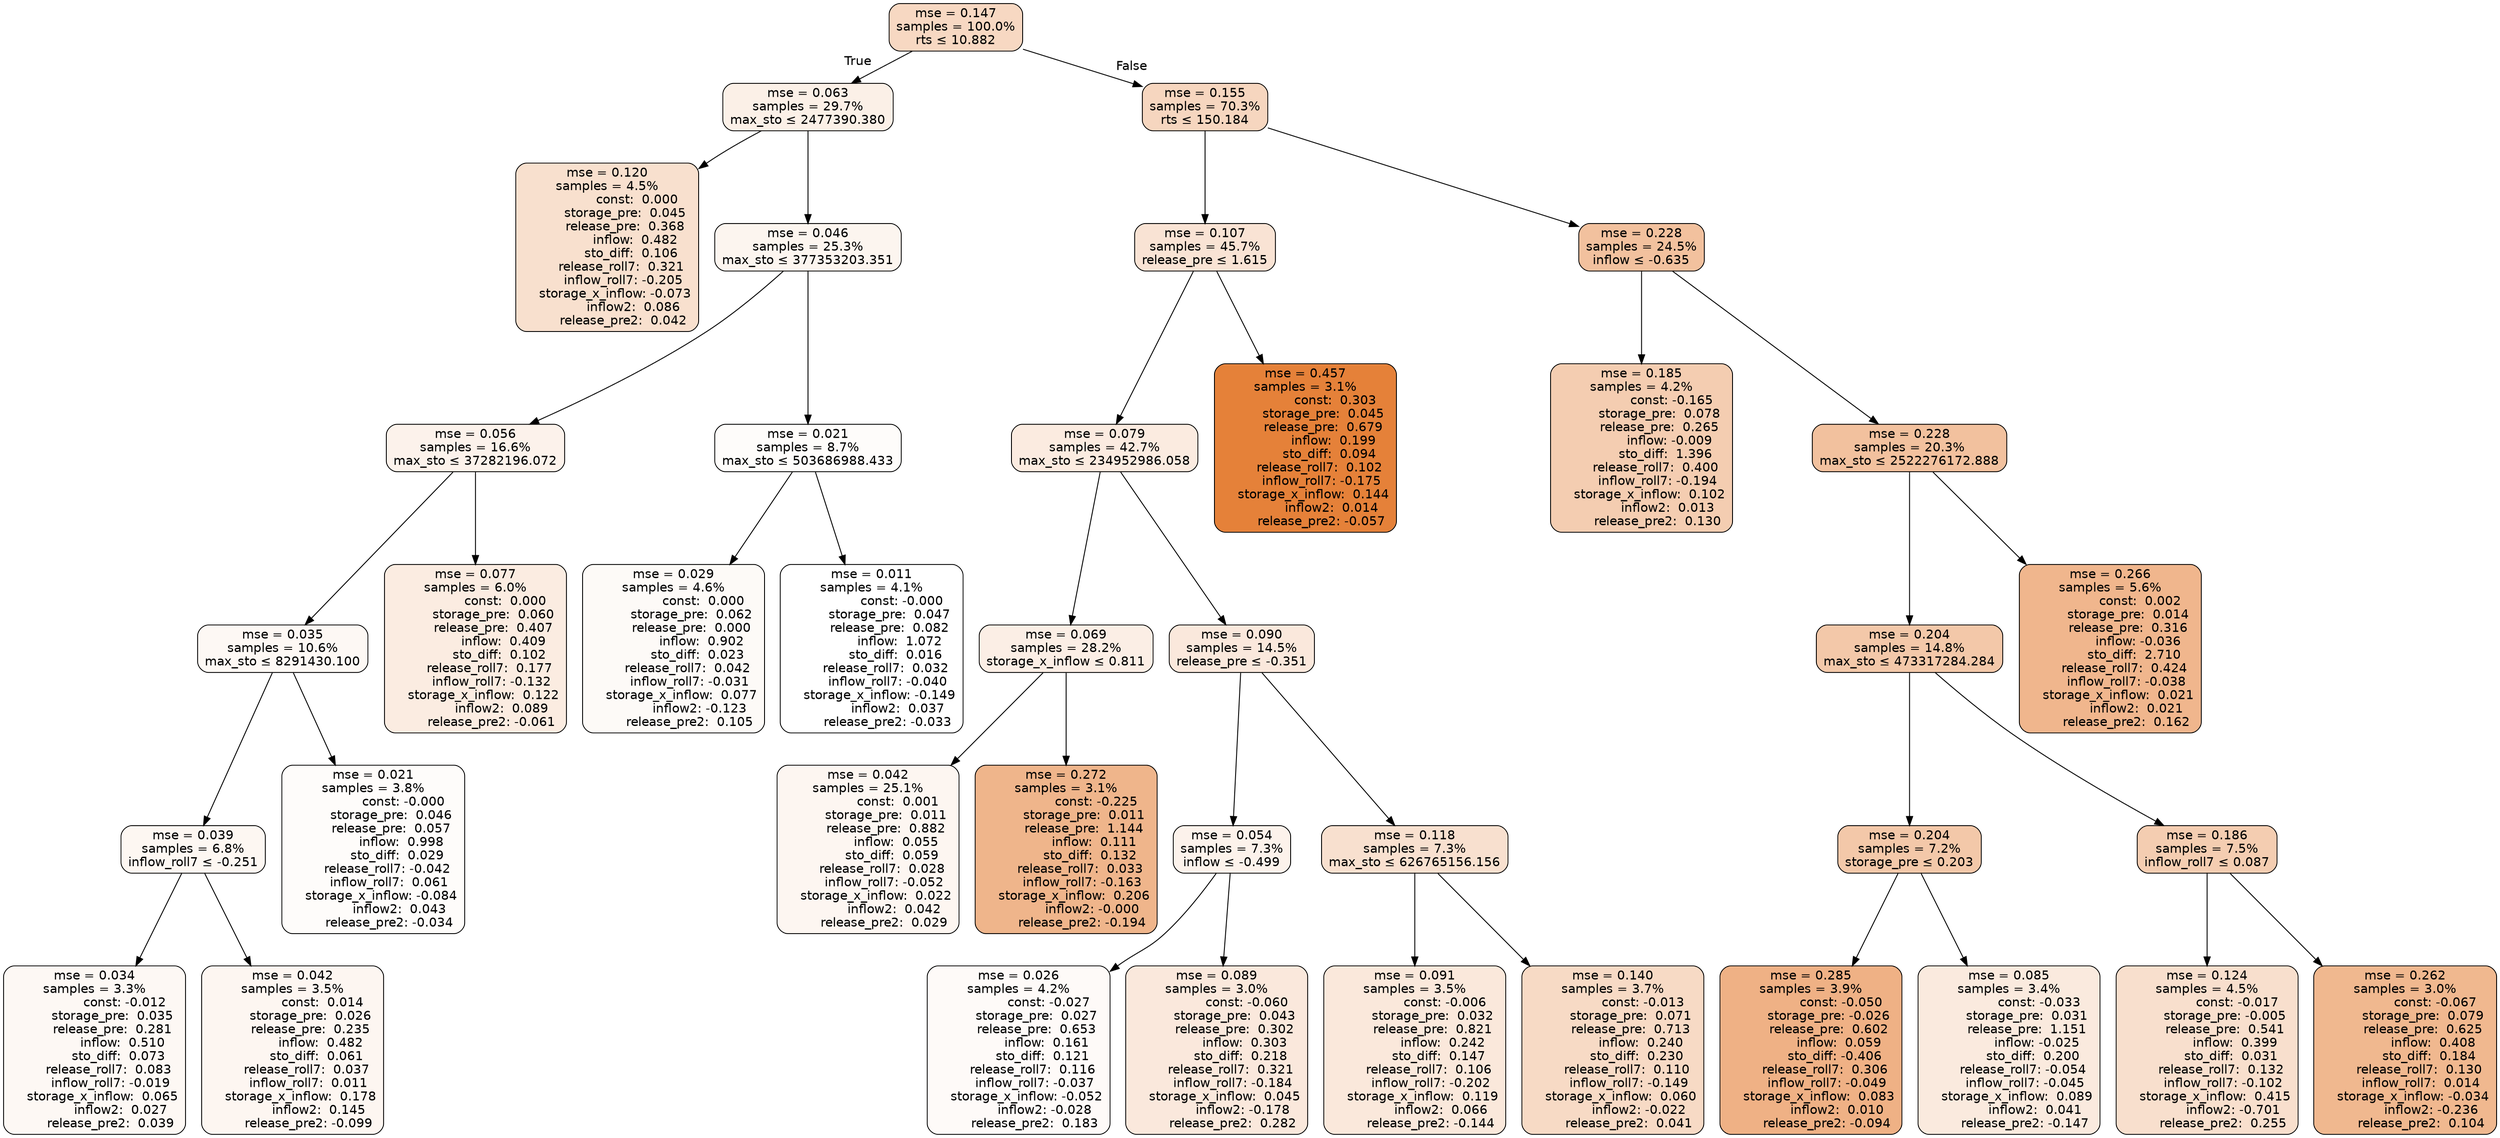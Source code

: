digraph tree {
bgcolor="transparent"
node [shape=rectangle, style="filled, rounded", color="black", fontname=helvetica] ;
edge [fontname=helvetica] ;
	"0" [label="mse = 0.147
samples = 100.0%
rts &le; 10.882", fillcolor="#f7d8c2"]
	"1" [label="mse = 0.063
samples = 29.7%
max_sto &le; 2477390.380", fillcolor="#fbf0e7"]
	"2" [label="mse = 0.120
samples = 4.5%
               const:  0.000
         storage_pre:  0.045
         release_pre:  0.368
              inflow:  0.482
            sto_diff:  0.106
       release_roll7:  0.321
        inflow_roll7: -0.205
    storage_x_inflow: -0.073
             inflow2:  0.086
        release_pre2:  0.042", fillcolor="#f8e0ce"]
	"3" [label="mse = 0.046
samples = 25.3%
max_sto &le; 377353203.351", fillcolor="#fcf5ef"]
	"4" [label="mse = 0.056
samples = 16.6%
max_sto &le; 37282196.072", fillcolor="#fcf2eb"]
	"5" [label="mse = 0.035
samples = 10.6%
max_sto &le; 8291430.100", fillcolor="#fdf8f4"]
	"6" [label="mse = 0.039
samples = 6.8%
inflow_roll7 &le; -0.251", fillcolor="#fdf7f2"]
	"7" [label="mse = 0.034
samples = 3.3%
               const: -0.012
         storage_pre:  0.035
         release_pre:  0.281
              inflow:  0.510
            sto_diff:  0.073
       release_roll7:  0.083
        inflow_roll7: -0.019
    storage_x_inflow:  0.065
             inflow2:  0.027
        release_pre2:  0.039", fillcolor="#fdf8f4"]
	"8" [label="mse = 0.042
samples = 3.5%
               const:  0.014
         storage_pre:  0.026
         release_pre:  0.235
              inflow:  0.482
            sto_diff:  0.061
       release_roll7:  0.037
        inflow_roll7:  0.011
    storage_x_inflow:  0.178
             inflow2:  0.145
        release_pre2: -0.099", fillcolor="#fdf6f1"]
	"9" [label="mse = 0.021
samples = 3.8%
               const: -0.000
         storage_pre:  0.046
         release_pre:  0.057
              inflow:  0.998
            sto_diff:  0.029
       release_roll7: -0.042
        inflow_roll7:  0.061
    storage_x_inflow: -0.084
             inflow2:  0.043
        release_pre2: -0.034", fillcolor="#fefcfa"]
	"10" [label="mse = 0.077
samples = 6.0%
               const:  0.000
         storage_pre:  0.060
         release_pre:  0.407
              inflow:  0.409
            sto_diff:  0.102
       release_roll7:  0.177
        inflow_roll7: -0.132
    storage_x_inflow:  0.122
             inflow2:  0.089
        release_pre2: -0.061", fillcolor="#fbece1"]
	"11" [label="mse = 0.021
samples = 8.7%
max_sto &le; 503686988.433", fillcolor="#fefcfa"]
	"12" [label="mse = 0.029
samples = 4.6%
               const:  0.000
         storage_pre:  0.062
         release_pre:  0.000
              inflow:  0.902
            sto_diff:  0.023
       release_roll7:  0.042
        inflow_roll7: -0.031
    storage_x_inflow:  0.077
             inflow2: -0.123
        release_pre2:  0.105", fillcolor="#fdfaf7"]
	"13" [label="mse = 0.011
samples = 4.1%
               const: -0.000
         storage_pre:  0.047
         release_pre:  0.082
              inflow:  1.072
            sto_diff:  0.016
       release_roll7:  0.032
        inflow_roll7: -0.040
    storage_x_inflow: -0.149
             inflow2:  0.037
        release_pre2: -0.033", fillcolor="#ffffff"]
	"14" [label="mse = 0.155
samples = 70.3%
rts &le; 150.184", fillcolor="#f6d6bf"]
	"15" [label="mse = 0.107
samples = 45.7%
release_pre &le; 1.615", fillcolor="#f9e3d4"]
	"16" [label="mse = 0.079
samples = 42.7%
max_sto &le; 234952986.058", fillcolor="#fbebe0"]
	"17" [label="mse = 0.069
samples = 28.2%
storage_x_inflow &le; 0.811", fillcolor="#fbeee5"]
	"18" [label="mse = 0.042
samples = 25.1%
               const:  0.001
         storage_pre:  0.011
         release_pre:  0.882
              inflow:  0.055
            sto_diff:  0.059
       release_roll7:  0.028
        inflow_roll7: -0.052
    storage_x_inflow:  0.022
             inflow2:  0.042
        release_pre2:  0.029", fillcolor="#fdf6f1"]
	"19" [label="mse = 0.272
samples = 3.1%
               const: -0.225
         storage_pre:  0.011
         release_pre:  1.144
              inflow:  0.111
            sto_diff:  0.132
       release_roll7:  0.033
        inflow_roll7: -0.163
    storage_x_inflow:  0.206
             inflow2: -0.000
        release_pre2: -0.194", fillcolor="#efb58b"]
	"20" [label="mse = 0.090
samples = 14.5%
release_pre &le; -0.351", fillcolor="#fae8dc"]
	"21" [label="mse = 0.054
samples = 7.3%
inflow &le; -0.499", fillcolor="#fcf2eb"]
	"22" [label="mse = 0.026
samples = 4.2%
               const: -0.027
         storage_pre:  0.027
         release_pre:  0.653
              inflow:  0.161
            sto_diff:  0.121
       release_roll7:  0.116
        inflow_roll7: -0.037
    storage_x_inflow: -0.052
             inflow2: -0.028
        release_pre2:  0.183", fillcolor="#fefaf8"]
	"23" [label="mse = 0.089
samples = 3.0%
               const: -0.060
         storage_pre:  0.043
         release_pre:  0.302
              inflow:  0.303
            sto_diff:  0.218
       release_roll7:  0.321
        inflow_roll7: -0.184
    storage_x_inflow:  0.045
             inflow2: -0.178
        release_pre2:  0.282", fillcolor="#fae8dc"]
	"24" [label="mse = 0.118
samples = 7.3%
max_sto &le; 626765156.156", fillcolor="#f8e0cf"]
	"25" [label="mse = 0.091
samples = 3.5%
               const: -0.006
         storage_pre:  0.032
         release_pre:  0.821
              inflow:  0.242
            sto_diff:  0.147
       release_roll7:  0.106
        inflow_roll7: -0.202
    storage_x_inflow:  0.119
             inflow2:  0.066
        release_pre2: -0.144", fillcolor="#fae8db"]
	"26" [label="mse = 0.140
samples = 3.7%
               const: -0.013
         storage_pre:  0.071
         release_pre:  0.713
              inflow:  0.240
            sto_diff:  0.230
       release_roll7:  0.110
        inflow_roll7: -0.149
    storage_x_inflow:  0.060
             inflow2: -0.022
        release_pre2:  0.041", fillcolor="#f7dac5"]
	"27" [label="mse = 0.457
samples = 3.1%
               const:  0.303
         storage_pre:  0.045
         release_pre:  0.679
              inflow:  0.199
            sto_diff:  0.094
       release_roll7:  0.102
        inflow_roll7: -0.175
    storage_x_inflow:  0.144
             inflow2:  0.014
        release_pre2: -0.057", fillcolor="#e58139"]
	"28" [label="mse = 0.228
samples = 24.5%
inflow &le; -0.635", fillcolor="#f2c19e"]
	"29" [label="mse = 0.185
samples = 4.2%
               const: -0.165
         storage_pre:  0.078
         release_pre:  0.265
              inflow: -0.009
            sto_diff:  1.396
       release_roll7:  0.400
        inflow_roll7: -0.194
    storage_x_inflow:  0.102
             inflow2:  0.013
        release_pre2:  0.130", fillcolor="#f4cdb1"]
	"30" [label="mse = 0.228
samples = 20.3%
max_sto &le; 2522276172.888", fillcolor="#f2c19e"]
	"31" [label="mse = 0.204
samples = 14.8%
max_sto &le; 473317284.284", fillcolor="#f3c8a9"]
	"32" [label="mse = 0.204
samples = 7.2%
storage_pre &le; 0.203", fillcolor="#f3c8a9"]
	"33" [label="mse = 0.285
samples = 3.9%
               const: -0.050
         storage_pre: -0.026
         release_pre:  0.602
              inflow:  0.059
            sto_diff: -0.406
       release_roll7:  0.306
        inflow_roll7: -0.049
    storage_x_inflow:  0.083
             inflow2:  0.010
        release_pre2: -0.094", fillcolor="#efb185"]
	"34" [label="mse = 0.085
samples = 3.4%
               const: -0.033
         storage_pre:  0.031
         release_pre:  1.151
              inflow: -0.025
            sto_diff:  0.200
       release_roll7: -0.054
        inflow_roll7: -0.045
    storage_x_inflow:  0.089
             inflow2:  0.041
        release_pre2: -0.147", fillcolor="#faeade"]
	"35" [label="mse = 0.186
samples = 7.5%
inflow_roll7 &le; 0.087", fillcolor="#f4cdb1"]
	"36" [label="mse = 0.124
samples = 4.5%
               const: -0.017
         storage_pre: -0.005
         release_pre:  0.541
              inflow:  0.399
            sto_diff:  0.031
       release_roll7:  0.132
        inflow_roll7: -0.102
    storage_x_inflow:  0.415
             inflow2: -0.701
        release_pre2:  0.255", fillcolor="#f8dfcd"]
	"37" [label="mse = 0.262
samples = 3.0%
               const: -0.067
         storage_pre:  0.079
         release_pre:  0.625
              inflow:  0.408
            sto_diff:  0.184
       release_roll7:  0.130
        inflow_roll7:  0.014
    storage_x_inflow: -0.034
             inflow2: -0.236
        release_pre2:  0.104", fillcolor="#f0b88f"]
	"38" [label="mse = 0.266
samples = 5.6%
               const:  0.002
         storage_pre:  0.014
         release_pre:  0.316
              inflow: -0.036
            sto_diff:  2.710
       release_roll7:  0.424
        inflow_roll7: -0.038
    storage_x_inflow:  0.021
             inflow2:  0.021
        release_pre2:  0.162", fillcolor="#f0b68d"]

	"0" -> "1" [labeldistance=2.5, labelangle=45, headlabel="True"]
	"1" -> "2"
	"1" -> "3"
	"3" -> "4"
	"4" -> "5"
	"5" -> "6"
	"6" -> "7"
	"6" -> "8"
	"5" -> "9"
	"4" -> "10"
	"3" -> "11"
	"11" -> "12"
	"11" -> "13"
	"0" -> "14" [labeldistance=2.5, labelangle=-45, headlabel="False"]
	"14" -> "15"
	"15" -> "16"
	"16" -> "17"
	"17" -> "18"
	"17" -> "19"
	"16" -> "20"
	"20" -> "21"
	"21" -> "22"
	"21" -> "23"
	"20" -> "24"
	"24" -> "25"
	"24" -> "26"
	"15" -> "27"
	"14" -> "28"
	"28" -> "29"
	"28" -> "30"
	"30" -> "31"
	"31" -> "32"
	"32" -> "33"
	"32" -> "34"
	"31" -> "35"
	"35" -> "36"
	"35" -> "37"
	"30" -> "38"
}
